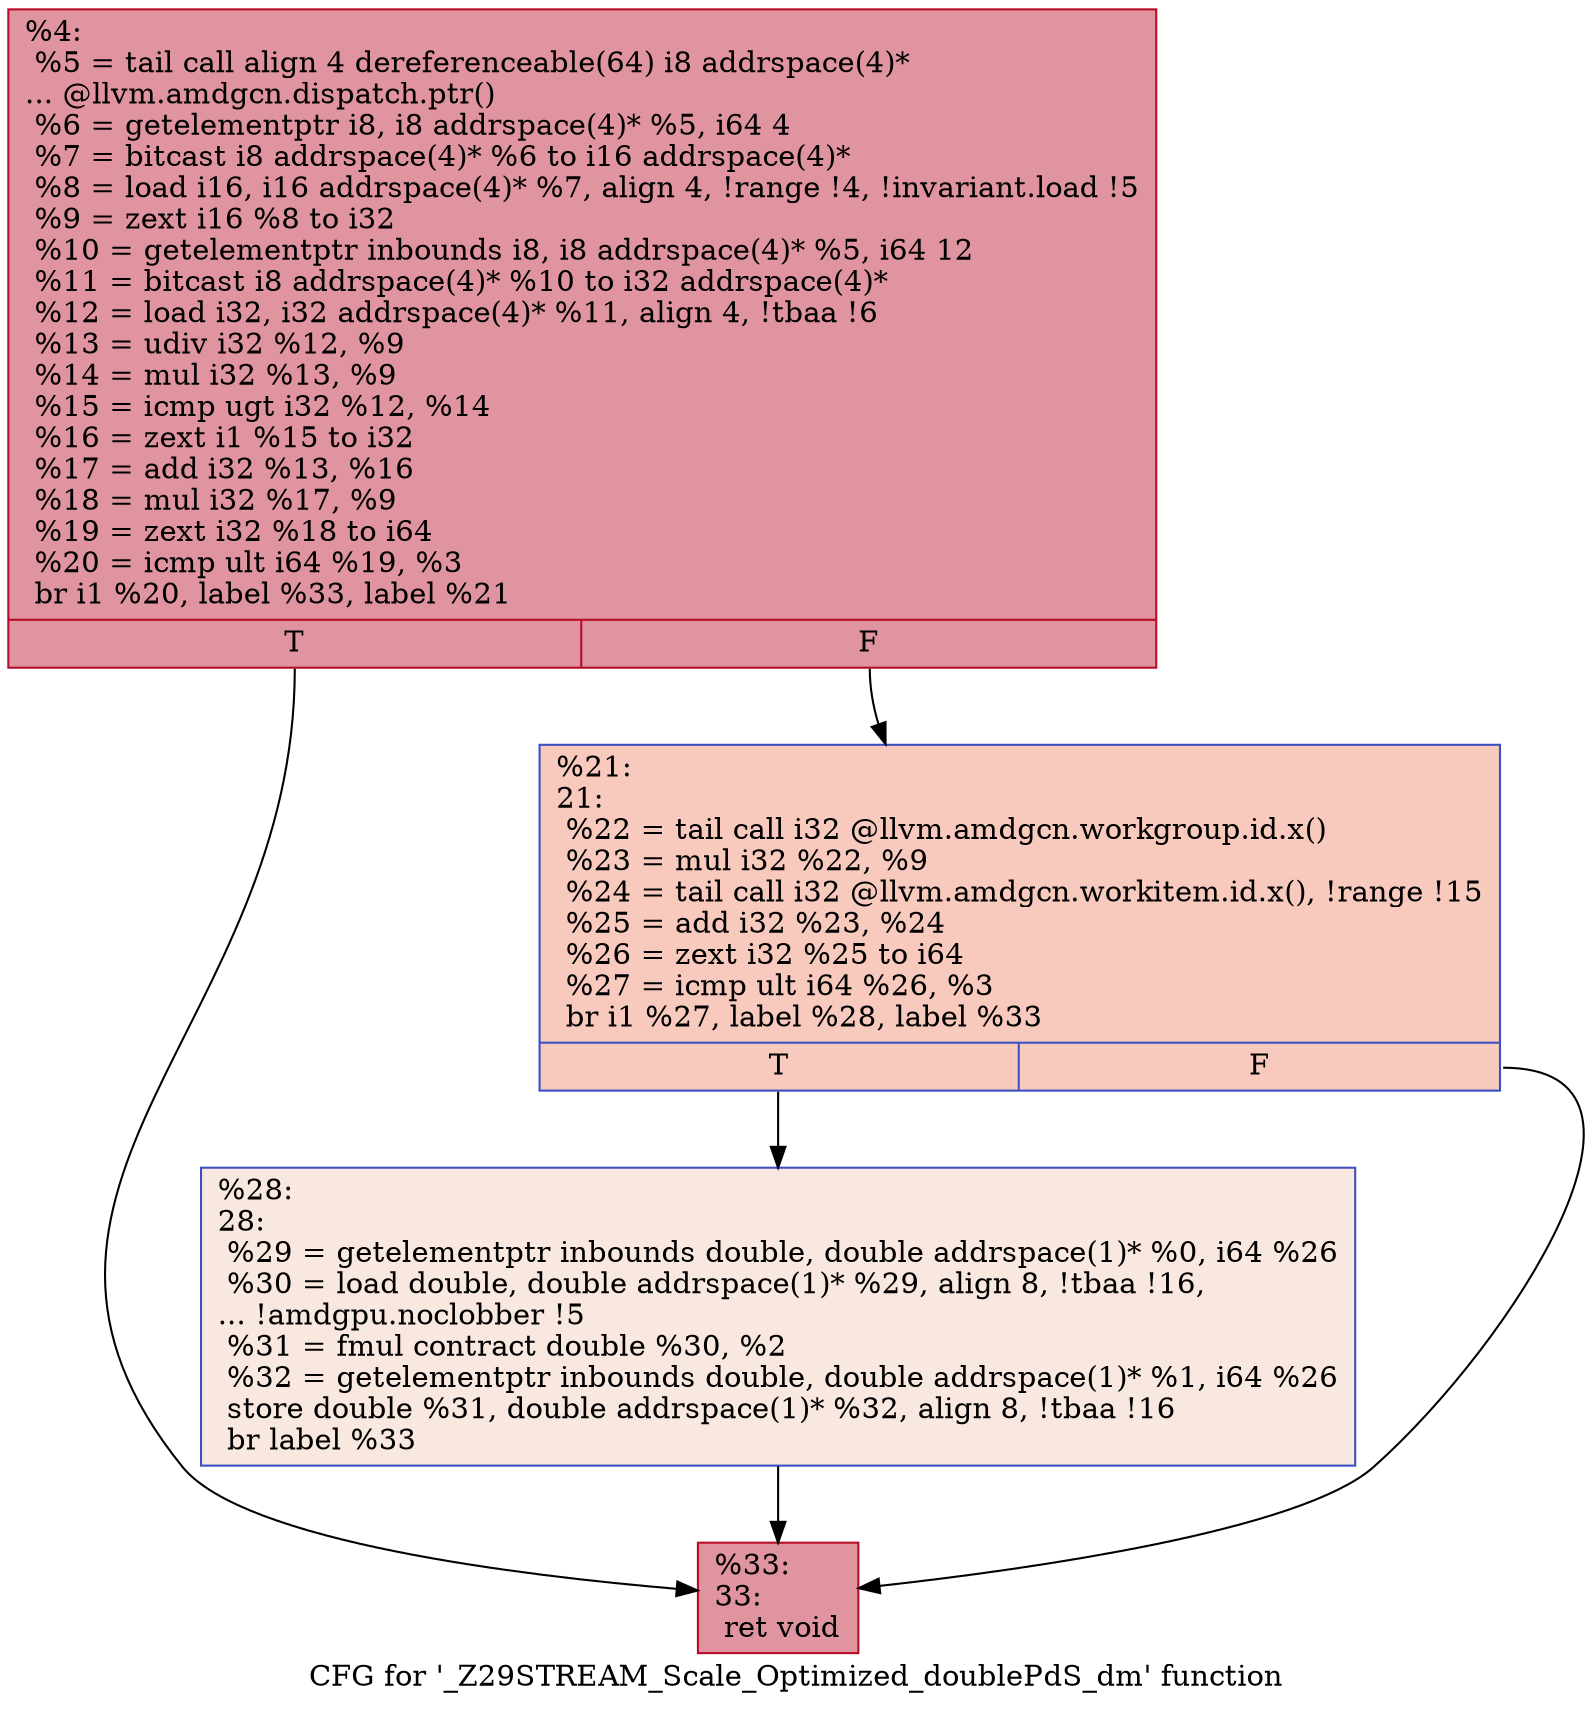 digraph "CFG for '_Z29STREAM_Scale_Optimized_doublePdS_dm' function" {
	label="CFG for '_Z29STREAM_Scale_Optimized_doublePdS_dm' function";

	Node0x4db1440 [shape=record,color="#b70d28ff", style=filled, fillcolor="#b70d2870",label="{%4:\l  %5 = tail call align 4 dereferenceable(64) i8 addrspace(4)*\l... @llvm.amdgcn.dispatch.ptr()\l  %6 = getelementptr i8, i8 addrspace(4)* %5, i64 4\l  %7 = bitcast i8 addrspace(4)* %6 to i16 addrspace(4)*\l  %8 = load i16, i16 addrspace(4)* %7, align 4, !range !4, !invariant.load !5\l  %9 = zext i16 %8 to i32\l  %10 = getelementptr inbounds i8, i8 addrspace(4)* %5, i64 12\l  %11 = bitcast i8 addrspace(4)* %10 to i32 addrspace(4)*\l  %12 = load i32, i32 addrspace(4)* %11, align 4, !tbaa !6\l  %13 = udiv i32 %12, %9\l  %14 = mul i32 %13, %9\l  %15 = icmp ugt i32 %12, %14\l  %16 = zext i1 %15 to i32\l  %17 = add i32 %13, %16\l  %18 = mul i32 %17, %9\l  %19 = zext i32 %18 to i64\l  %20 = icmp ult i64 %19, %3\l  br i1 %20, label %33, label %21\l|{<s0>T|<s1>F}}"];
	Node0x4db1440:s0 -> Node0x4db14d0;
	Node0x4db1440:s1 -> Node0x4db34b0;
	Node0x4db34b0 [shape=record,color="#3d50c3ff", style=filled, fillcolor="#ef886b70",label="{%21:\l21:                                               \l  %22 = tail call i32 @llvm.amdgcn.workgroup.id.x()\l  %23 = mul i32 %22, %9\l  %24 = tail call i32 @llvm.amdgcn.workitem.id.x(), !range !15\l  %25 = add i32 %23, %24\l  %26 = zext i32 %25 to i64\l  %27 = icmp ult i64 %26, %3\l  br i1 %27, label %28, label %33\l|{<s0>T|<s1>F}}"];
	Node0x4db34b0:s0 -> Node0x4db3d30;
	Node0x4db34b0:s1 -> Node0x4db14d0;
	Node0x4db3d30 [shape=record,color="#3d50c3ff", style=filled, fillcolor="#f1ccb870",label="{%28:\l28:                                               \l  %29 = getelementptr inbounds double, double addrspace(1)* %0, i64 %26\l  %30 = load double, double addrspace(1)* %29, align 8, !tbaa !16,\l... !amdgpu.noclobber !5\l  %31 = fmul contract double %30, %2\l  %32 = getelementptr inbounds double, double addrspace(1)* %1, i64 %26\l  store double %31, double addrspace(1)* %32, align 8, !tbaa !16\l  br label %33\l}"];
	Node0x4db3d30 -> Node0x4db14d0;
	Node0x4db14d0 [shape=record,color="#b70d28ff", style=filled, fillcolor="#b70d2870",label="{%33:\l33:                                               \l  ret void\l}"];
}

